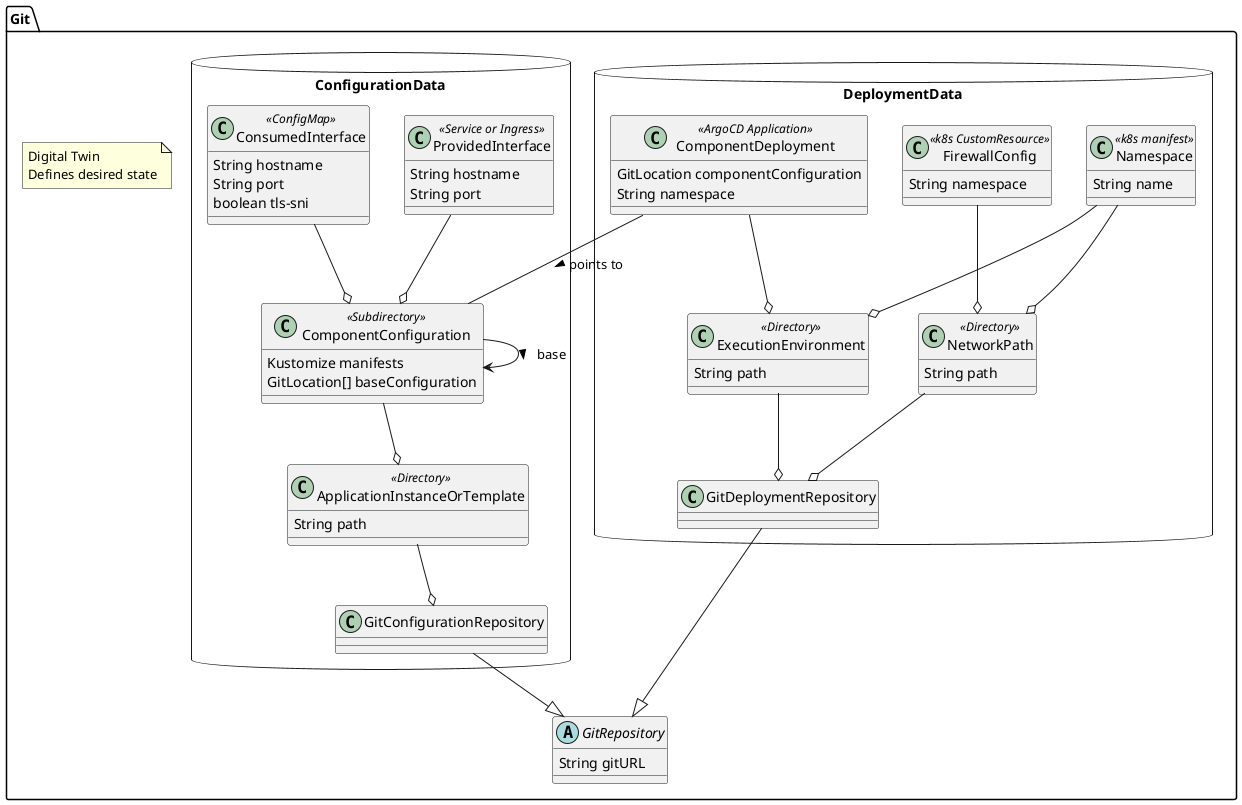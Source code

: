 @startuml
namespace Git {
    abstract class GitRepository
    GitRepository : String gitURL

    namespace DeploymentData <<Database>> {
        class ComponentDeployment <<ArgoCD Application>>
        ComponentDeployment : GitLocation componentConfiguration
        ComponentDeployment : String namespace

        class Namespace <<k8s manifest>>
        Namespace : String name

        class FirewallConfig <<k8s CustomResource>>
        FirewallConfig : String namespace

        class ExecutionEnvironment <<Directory>>
        ExecutionEnvironment : String path

        class NetworkPath <<Directory>>
        NetworkPath : String path

        class GitDeploymentRepository

        Namespace --o ExecutionEnvironment
        ComponentDeployment --o ExecutionEnvironment 
        ExecutionEnvironment --o GitDeploymentRepository 

        Namespace --o NetworkPath 
        FirewallConfig --o NetworkPath
        NetworkPath --o GitDeploymentRepository
    } 

    namespace ConfigurationData <<Database>> {
        class ComponentConfiguration <<Subdirectory>>
        ComponentConfiguration : Kustomize manifests
        ComponentConfiguration : GitLocation[] baseConfiguration
        ComponentConfiguration --> ComponentConfiguration : base >

        class ProvidedInterface <<Service or Ingress>>
        ProvidedInterface : String hostname
        ProvidedInterface : String port

        class ConsumedInterface <<ConfigMap>>
        ConsumedInterface : String hostname
        ConsumedInterface : String port
        ConsumedInterface : boolean tls-sni

        class ApplicationInstanceOrTemplate <<Directory>>
        ApplicationInstanceOrTemplate : String path

        class GitConfigurationRepository

        ComponentConfiguration --o ApplicationInstanceOrTemplate 
        
        ProvidedInterface --o ComponentConfiguration
        ConsumedInterface --o ComponentConfiguration

        ApplicationInstanceOrTemplate --o GitConfigurationRepository
    }

    Git.DeploymentData.GitDeploymentRepository --|> GitRepository 
    Git.ConfigurationData.GitConfigurationRepository --|> GitRepository
    Git.DeploymentData.ComponentDeployment -- Git.ConfigurationData.ComponentConfiguration : points to >

    note "Digital Twin\nDefines desired state" as notedigitaltwin
    'ConfigurationData .up. notedigitaltwin
    'DeploymentData .left. notedigitaltwin
}
@enduml
